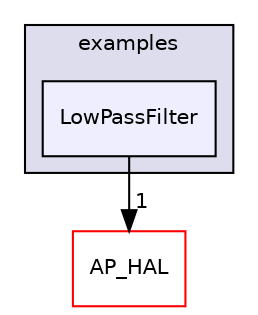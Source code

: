 digraph "libraries/Filter/examples/LowPassFilter" {
  compound=true
  node [ fontsize="10", fontname="Helvetica"];
  edge [ labelfontsize="10", labelfontname="Helvetica"];
  subgraph clusterdir_211fd9feeb64a8acf312790cd8260375 {
    graph [ bgcolor="#ddddee", pencolor="black", label="examples" fontname="Helvetica", fontsize="10", URL="dir_211fd9feeb64a8acf312790cd8260375.html"]
  dir_e94facd91dc148f57dca24ffef2d8800 [shape=box, label="LowPassFilter", style="filled", fillcolor="#eeeeff", pencolor="black", URL="dir_e94facd91dc148f57dca24ffef2d8800.html"];
  }
  dir_1cbc10423b2512b31103883361e0123b [shape=box label="AP_HAL" fillcolor="white" style="filled" color="red" URL="dir_1cbc10423b2512b31103883361e0123b.html"];
  dir_e94facd91dc148f57dca24ffef2d8800->dir_1cbc10423b2512b31103883361e0123b [headlabel="1", labeldistance=1.5 headhref="dir_000174_000057.html"];
}
